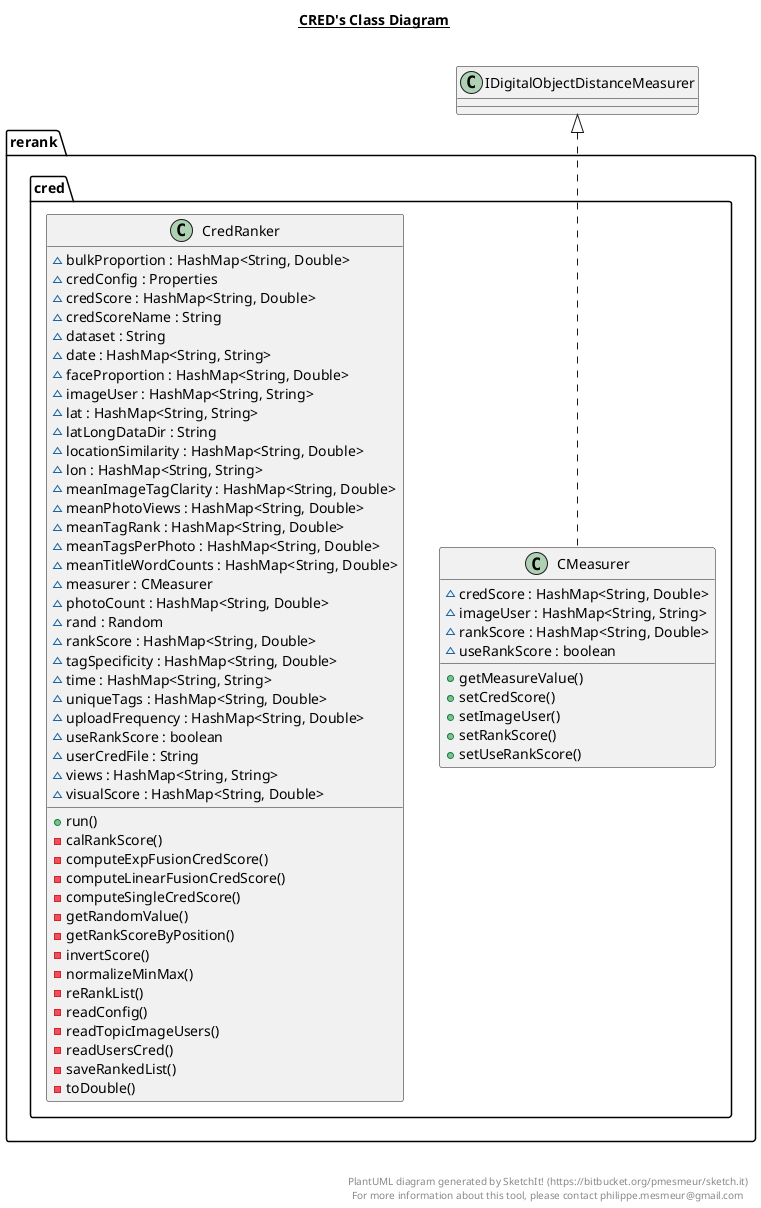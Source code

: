 @startuml

title __CRED's Class Diagram__\n

  namespace rerank.cred {
    class rerank.cred.CMeasurer {
        ~ credScore : HashMap<String, Double>
        ~ imageUser : HashMap<String, String>
        ~ rankScore : HashMap<String, Double>
        ~ useRankScore : boolean
        + getMeasureValue()
        + setCredScore()
        + setImageUser()
        + setRankScore()
        + setUseRankScore()
    }
  }
  

  namespace rerank.cred {
    class rerank.cred.CredRanker {
        ~ bulkProportion : HashMap<String, Double>
        ~ credConfig : Properties
        ~ credScore : HashMap<String, Double>
        ~ credScoreName : String
        ~ dataset : String
        ~ date : HashMap<String, String>
        ~ faceProportion : HashMap<String, Double>
        ~ imageUser : HashMap<String, String>
        ~ lat : HashMap<String, String>
        ~ latLongDataDir : String
        ~ locationSimilarity : HashMap<String, Double>
        ~ lon : HashMap<String, String>
        ~ meanImageTagClarity : HashMap<String, Double>
        ~ meanPhotoViews : HashMap<String, Double>
        ~ meanTagRank : HashMap<String, Double>
        ~ meanTagsPerPhoto : HashMap<String, Double>
        ~ meanTitleWordCounts : HashMap<String, Double>
        ~ measurer : CMeasurer
        ~ photoCount : HashMap<String, Double>
        ~ rand : Random
        ~ rankScore : HashMap<String, Double>
        ~ tagSpecificity : HashMap<String, Double>
        ~ time : HashMap<String, String>
        ~ uniqueTags : HashMap<String, Double>
        ~ uploadFrequency : HashMap<String, Double>
        ~ useRankScore : boolean
        ~ userCredFile : String
        ~ views : HashMap<String, String>
        ~ visualScore : HashMap<String, Double>
        + run()
        - calRankScore()
        - computeExpFusionCredScore()
        - computeLinearFusionCredScore()
        - computeSingleCredScore()
        - getRandomValue()
        - getRankScoreByPosition()
        - invertScore()
        - normalizeMinMax()
        - reRankList()
        - readConfig()
        - readTopicImageUsers()
        - readUsersCred()
        - saveRankedList()
        - toDouble()
    }
  }
  

  rerank.cred.CMeasurer .up.|> IDigitalObjectDistanceMeasurer


right footer


PlantUML diagram generated by SketchIt! (https://bitbucket.org/pmesmeur/sketch.it)
For more information about this tool, please contact philippe.mesmeur@gmail.com
endfooter

@enduml
